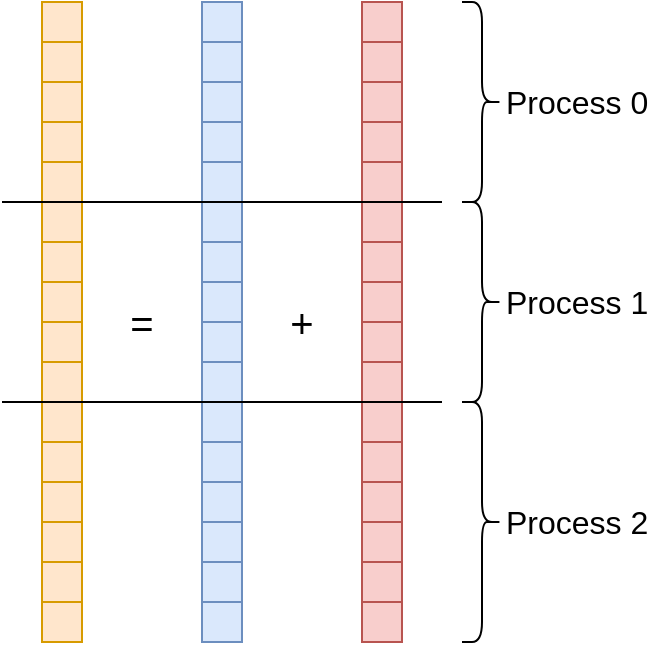 <mxfile version="13.7.3" type="device"><diagram id="L8ir42d7ns2XJTI5AfnY" name="Page-1"><mxGraphModel dx="786" dy="580" grid="1" gridSize="10" guides="1" tooltips="1" connect="1" arrows="1" fold="1" page="1" pageScale="1" pageWidth="827" pageHeight="1169" math="0" shadow="0"><root><mxCell id="0"/><mxCell id="1" parent="0"/><mxCell id="EkkZMf3uM0Lg5D1vLvt9-1" value="" style="rounded=0;whiteSpace=wrap;html=1;fillColor=#ffe6cc;strokeColor=#d79b00;" vertex="1" parent="1"><mxGeometry x="120" y="80" width="20" height="20" as="geometry"/></mxCell><mxCell id="EkkZMf3uM0Lg5D1vLvt9-2" value="" style="rounded=0;whiteSpace=wrap;html=1;fillColor=#ffe6cc;strokeColor=#d79b00;" vertex="1" parent="1"><mxGeometry x="120" y="100" width="20" height="20" as="geometry"/></mxCell><mxCell id="EkkZMf3uM0Lg5D1vLvt9-4" value="" style="rounded=0;whiteSpace=wrap;html=1;fillColor=#ffe6cc;strokeColor=#d79b00;" vertex="1" parent="1"><mxGeometry x="120" y="120" width="20" height="20" as="geometry"/></mxCell><mxCell id="EkkZMf3uM0Lg5D1vLvt9-5" value="" style="rounded=0;whiteSpace=wrap;html=1;fillColor=#ffe6cc;strokeColor=#d79b00;" vertex="1" parent="1"><mxGeometry x="120" y="140" width="20" height="20" as="geometry"/></mxCell><mxCell id="EkkZMf3uM0Lg5D1vLvt9-6" value="" style="rounded=0;whiteSpace=wrap;html=1;fillColor=#ffe6cc;strokeColor=#d79b00;" vertex="1" parent="1"><mxGeometry x="120" y="160" width="20" height="20" as="geometry"/></mxCell><mxCell id="EkkZMf3uM0Lg5D1vLvt9-7" value="" style="rounded=0;whiteSpace=wrap;html=1;fillColor=#ffe6cc;strokeColor=#d79b00;" vertex="1" parent="1"><mxGeometry x="120" y="180" width="20" height="20" as="geometry"/></mxCell><mxCell id="EkkZMf3uM0Lg5D1vLvt9-8" value="" style="rounded=0;whiteSpace=wrap;html=1;fillColor=#ffe6cc;strokeColor=#d79b00;" vertex="1" parent="1"><mxGeometry x="120" y="200" width="20" height="20" as="geometry"/></mxCell><mxCell id="EkkZMf3uM0Lg5D1vLvt9-9" value="" style="rounded=0;whiteSpace=wrap;html=1;fillColor=#ffe6cc;strokeColor=#d79b00;" vertex="1" parent="1"><mxGeometry x="120" y="220" width="20" height="20" as="geometry"/></mxCell><mxCell id="EkkZMf3uM0Lg5D1vLvt9-10" value="" style="rounded=0;whiteSpace=wrap;html=1;fillColor=#ffe6cc;strokeColor=#d79b00;" vertex="1" parent="1"><mxGeometry x="120" y="240" width="20" height="20" as="geometry"/></mxCell><mxCell id="EkkZMf3uM0Lg5D1vLvt9-11" value="" style="rounded=0;whiteSpace=wrap;html=1;fillColor=#ffe6cc;strokeColor=#d79b00;" vertex="1" parent="1"><mxGeometry x="120" y="260" width="20" height="20" as="geometry"/></mxCell><mxCell id="EkkZMf3uM0Lg5D1vLvt9-12" value="" style="rounded=0;whiteSpace=wrap;html=1;fillColor=#ffe6cc;strokeColor=#d79b00;" vertex="1" parent="1"><mxGeometry x="120" y="280" width="20" height="20" as="geometry"/></mxCell><mxCell id="EkkZMf3uM0Lg5D1vLvt9-13" value="" style="rounded=0;whiteSpace=wrap;html=1;fillColor=#ffe6cc;strokeColor=#d79b00;" vertex="1" parent="1"><mxGeometry x="120" y="300" width="20" height="20" as="geometry"/></mxCell><mxCell id="EkkZMf3uM0Lg5D1vLvt9-14" value="" style="rounded=0;whiteSpace=wrap;html=1;fillColor=#ffe6cc;strokeColor=#d79b00;" vertex="1" parent="1"><mxGeometry x="120" y="320" width="20" height="20" as="geometry"/></mxCell><mxCell id="EkkZMf3uM0Lg5D1vLvt9-15" value="" style="rounded=0;whiteSpace=wrap;html=1;fillColor=#ffe6cc;strokeColor=#d79b00;" vertex="1" parent="1"><mxGeometry x="120" y="340" width="20" height="20" as="geometry"/></mxCell><mxCell id="EkkZMf3uM0Lg5D1vLvt9-16" value="" style="rounded=0;whiteSpace=wrap;html=1;fillColor=#ffe6cc;strokeColor=#d79b00;" vertex="1" parent="1"><mxGeometry x="120" y="360" width="20" height="20" as="geometry"/></mxCell><mxCell id="EkkZMf3uM0Lg5D1vLvt9-17" value="" style="rounded=0;whiteSpace=wrap;html=1;fillColor=#ffe6cc;strokeColor=#d79b00;" vertex="1" parent="1"><mxGeometry x="120" y="380" width="20" height="20" as="geometry"/></mxCell><mxCell id="EkkZMf3uM0Lg5D1vLvt9-18" value="" style="rounded=0;whiteSpace=wrap;html=1;fillColor=#dae8fc;strokeColor=#6c8ebf;" vertex="1" parent="1"><mxGeometry x="200" y="80" width="20" height="20" as="geometry"/></mxCell><mxCell id="EkkZMf3uM0Lg5D1vLvt9-19" value="" style="rounded=0;whiteSpace=wrap;html=1;fillColor=#dae8fc;strokeColor=#6c8ebf;" vertex="1" parent="1"><mxGeometry x="200" y="100" width="20" height="20" as="geometry"/></mxCell><mxCell id="EkkZMf3uM0Lg5D1vLvt9-20" value="" style="rounded=0;whiteSpace=wrap;html=1;fillColor=#dae8fc;strokeColor=#6c8ebf;" vertex="1" parent="1"><mxGeometry x="200" y="120" width="20" height="20" as="geometry"/></mxCell><mxCell id="EkkZMf3uM0Lg5D1vLvt9-21" value="" style="rounded=0;whiteSpace=wrap;html=1;fillColor=#dae8fc;strokeColor=#6c8ebf;" vertex="1" parent="1"><mxGeometry x="200" y="140" width="20" height="20" as="geometry"/></mxCell><mxCell id="EkkZMf3uM0Lg5D1vLvt9-22" value="" style="rounded=0;whiteSpace=wrap;html=1;fillColor=#dae8fc;strokeColor=#6c8ebf;" vertex="1" parent="1"><mxGeometry x="200" y="160" width="20" height="20" as="geometry"/></mxCell><mxCell id="EkkZMf3uM0Lg5D1vLvt9-23" value="" style="rounded=0;whiteSpace=wrap;html=1;fillColor=#dae8fc;strokeColor=#6c8ebf;" vertex="1" parent="1"><mxGeometry x="200" y="180" width="20" height="20" as="geometry"/></mxCell><mxCell id="EkkZMf3uM0Lg5D1vLvt9-24" value="" style="rounded=0;whiteSpace=wrap;html=1;fillColor=#dae8fc;strokeColor=#6c8ebf;" vertex="1" parent="1"><mxGeometry x="200" y="200" width="20" height="20" as="geometry"/></mxCell><mxCell id="EkkZMf3uM0Lg5D1vLvt9-25" value="" style="rounded=0;whiteSpace=wrap;html=1;fillColor=#dae8fc;strokeColor=#6c8ebf;" vertex="1" parent="1"><mxGeometry x="200" y="220" width="20" height="20" as="geometry"/></mxCell><mxCell id="EkkZMf3uM0Lg5D1vLvt9-26" value="" style="rounded=0;whiteSpace=wrap;html=1;fillColor=#dae8fc;strokeColor=#6c8ebf;" vertex="1" parent="1"><mxGeometry x="200" y="240" width="20" height="20" as="geometry"/></mxCell><mxCell id="EkkZMf3uM0Lg5D1vLvt9-27" value="" style="rounded=0;whiteSpace=wrap;html=1;fillColor=#dae8fc;strokeColor=#6c8ebf;" vertex="1" parent="1"><mxGeometry x="200" y="260" width="20" height="20" as="geometry"/></mxCell><mxCell id="EkkZMf3uM0Lg5D1vLvt9-28" value="" style="rounded=0;whiteSpace=wrap;html=1;fillColor=#dae8fc;strokeColor=#6c8ebf;" vertex="1" parent="1"><mxGeometry x="200" y="280" width="20" height="20" as="geometry"/></mxCell><mxCell id="EkkZMf3uM0Lg5D1vLvt9-29" value="" style="rounded=0;whiteSpace=wrap;html=1;fillColor=#dae8fc;strokeColor=#6c8ebf;" vertex="1" parent="1"><mxGeometry x="200" y="300" width="20" height="20" as="geometry"/></mxCell><mxCell id="EkkZMf3uM0Lg5D1vLvt9-30" value="" style="rounded=0;whiteSpace=wrap;html=1;fillColor=#dae8fc;strokeColor=#6c8ebf;" vertex="1" parent="1"><mxGeometry x="200" y="320" width="20" height="20" as="geometry"/></mxCell><mxCell id="EkkZMf3uM0Lg5D1vLvt9-31" value="" style="rounded=0;whiteSpace=wrap;html=1;fillColor=#dae8fc;strokeColor=#6c8ebf;" vertex="1" parent="1"><mxGeometry x="200" y="340" width="20" height="20" as="geometry"/></mxCell><mxCell id="EkkZMf3uM0Lg5D1vLvt9-32" value="" style="rounded=0;whiteSpace=wrap;html=1;fillColor=#dae8fc;strokeColor=#6c8ebf;" vertex="1" parent="1"><mxGeometry x="200" y="360" width="20" height="20" as="geometry"/></mxCell><mxCell id="EkkZMf3uM0Lg5D1vLvt9-33" value="" style="rounded=0;whiteSpace=wrap;html=1;fillColor=#dae8fc;strokeColor=#6c8ebf;" vertex="1" parent="1"><mxGeometry x="200" y="380" width="20" height="20" as="geometry"/></mxCell><mxCell id="EkkZMf3uM0Lg5D1vLvt9-34" value="" style="rounded=0;whiteSpace=wrap;html=1;fillColor=#f8cecc;strokeColor=#b85450;" vertex="1" parent="1"><mxGeometry x="280" y="80" width="20" height="20" as="geometry"/></mxCell><mxCell id="EkkZMf3uM0Lg5D1vLvt9-35" value="" style="rounded=0;whiteSpace=wrap;html=1;fillColor=#f8cecc;strokeColor=#b85450;" vertex="1" parent="1"><mxGeometry x="280" y="100" width="20" height="20" as="geometry"/></mxCell><mxCell id="EkkZMf3uM0Lg5D1vLvt9-36" value="" style="rounded=0;whiteSpace=wrap;html=1;fillColor=#f8cecc;strokeColor=#b85450;" vertex="1" parent="1"><mxGeometry x="280" y="120" width="20" height="20" as="geometry"/></mxCell><mxCell id="EkkZMf3uM0Lg5D1vLvt9-37" value="" style="rounded=0;whiteSpace=wrap;html=1;fillColor=#f8cecc;strokeColor=#b85450;" vertex="1" parent="1"><mxGeometry x="280" y="140" width="20" height="20" as="geometry"/></mxCell><mxCell id="EkkZMf3uM0Lg5D1vLvt9-38" value="" style="rounded=0;whiteSpace=wrap;html=1;fillColor=#f8cecc;strokeColor=#b85450;" vertex="1" parent="1"><mxGeometry x="280" y="160" width="20" height="20" as="geometry"/></mxCell><mxCell id="EkkZMf3uM0Lg5D1vLvt9-39" value="" style="rounded=0;whiteSpace=wrap;html=1;fillColor=#f8cecc;strokeColor=#b85450;" vertex="1" parent="1"><mxGeometry x="280" y="180" width="20" height="20" as="geometry"/></mxCell><mxCell id="EkkZMf3uM0Lg5D1vLvt9-40" value="" style="rounded=0;whiteSpace=wrap;html=1;fillColor=#f8cecc;strokeColor=#b85450;" vertex="1" parent="1"><mxGeometry x="280" y="200" width="20" height="20" as="geometry"/></mxCell><mxCell id="EkkZMf3uM0Lg5D1vLvt9-41" value="" style="rounded=0;whiteSpace=wrap;html=1;fillColor=#f8cecc;strokeColor=#b85450;" vertex="1" parent="1"><mxGeometry x="280" y="220" width="20" height="20" as="geometry"/></mxCell><mxCell id="EkkZMf3uM0Lg5D1vLvt9-42" value="" style="rounded=0;whiteSpace=wrap;html=1;fillColor=#f8cecc;strokeColor=#b85450;" vertex="1" parent="1"><mxGeometry x="280" y="240" width="20" height="20" as="geometry"/></mxCell><mxCell id="EkkZMf3uM0Lg5D1vLvt9-43" value="" style="rounded=0;whiteSpace=wrap;html=1;fillColor=#f8cecc;strokeColor=#b85450;" vertex="1" parent="1"><mxGeometry x="280" y="260" width="20" height="20" as="geometry"/></mxCell><mxCell id="EkkZMf3uM0Lg5D1vLvt9-44" value="" style="rounded=0;whiteSpace=wrap;html=1;fillColor=#f8cecc;strokeColor=#b85450;" vertex="1" parent="1"><mxGeometry x="280" y="280" width="20" height="20" as="geometry"/></mxCell><mxCell id="EkkZMf3uM0Lg5D1vLvt9-45" value="" style="rounded=0;whiteSpace=wrap;html=1;fillColor=#f8cecc;strokeColor=#b85450;" vertex="1" parent="1"><mxGeometry x="280" y="300" width="20" height="20" as="geometry"/></mxCell><mxCell id="EkkZMf3uM0Lg5D1vLvt9-46" value="" style="rounded=0;whiteSpace=wrap;html=1;fillColor=#f8cecc;strokeColor=#b85450;" vertex="1" parent="1"><mxGeometry x="280" y="320" width="20" height="20" as="geometry"/></mxCell><mxCell id="EkkZMf3uM0Lg5D1vLvt9-47" value="" style="rounded=0;whiteSpace=wrap;html=1;fillColor=#f8cecc;strokeColor=#b85450;" vertex="1" parent="1"><mxGeometry x="280" y="340" width="20" height="20" as="geometry"/></mxCell><mxCell id="EkkZMf3uM0Lg5D1vLvt9-48" value="" style="rounded=0;whiteSpace=wrap;html=1;fillColor=#f8cecc;strokeColor=#b85450;" vertex="1" parent="1"><mxGeometry x="280" y="360" width="20" height="20" as="geometry"/></mxCell><mxCell id="EkkZMf3uM0Lg5D1vLvt9-49" value="" style="rounded=0;whiteSpace=wrap;html=1;fillColor=#f8cecc;strokeColor=#b85450;" vertex="1" parent="1"><mxGeometry x="280" y="380" width="20" height="20" as="geometry"/></mxCell><mxCell id="EkkZMf3uM0Lg5D1vLvt9-50" value="=" style="text;html=1;strokeColor=none;fillColor=none;align=center;verticalAlign=middle;whiteSpace=wrap;rounded=0;fontSize=20;" vertex="1" parent="1"><mxGeometry x="150" y="230" width="40" height="20" as="geometry"/></mxCell><mxCell id="EkkZMf3uM0Lg5D1vLvt9-51" value="+" style="text;html=1;strokeColor=none;fillColor=none;align=center;verticalAlign=middle;whiteSpace=wrap;rounded=0;fontSize=20;" vertex="1" parent="1"><mxGeometry x="230" y="230" width="40" height="20" as="geometry"/></mxCell><mxCell id="EkkZMf3uM0Lg5D1vLvt9-103" value="" style="endArrow=none;html=1;fontSize=20;" edge="1" parent="1"><mxGeometry width="50" height="50" relative="1" as="geometry"><mxPoint x="100" y="180" as="sourcePoint"/><mxPoint x="320" y="180" as="targetPoint"/></mxGeometry></mxCell><mxCell id="EkkZMf3uM0Lg5D1vLvt9-104" value="" style="endArrow=none;html=1;fontSize=20;" edge="1" parent="1"><mxGeometry width="50" height="50" relative="1" as="geometry"><mxPoint x="100" y="280" as="sourcePoint"/><mxPoint x="320" y="280" as="targetPoint"/></mxGeometry></mxCell><mxCell id="EkkZMf3uM0Lg5D1vLvt9-105" value="Process 0" style="shape=curlyBracket;html=1;rounded=1;fontSize=16;align=left;flipH=1;labelPosition=right;verticalLabelPosition=middle;verticalAlign=middle;horizontal=1;" vertex="1" parent="1"><mxGeometry x="330" y="80" width="20" height="100" as="geometry"/></mxCell><mxCell id="EkkZMf3uM0Lg5D1vLvt9-106" value="Process 1" style="shape=curlyBracket;html=1;rounded=1;fontSize=16;align=left;flipH=1;labelPosition=right;verticalLabelPosition=middle;verticalAlign=middle;horizontal=1;" vertex="1" parent="1"><mxGeometry x="330" y="180" width="20" height="100" as="geometry"/></mxCell><mxCell id="EkkZMf3uM0Lg5D1vLvt9-107" value="Process 2" style="shape=curlyBracket;html=1;rounded=1;fontSize=16;align=left;flipH=1;labelPosition=right;verticalLabelPosition=middle;verticalAlign=middle;horizontal=1;" vertex="1" parent="1"><mxGeometry x="330" y="280" width="20" height="120" as="geometry"/></mxCell></root></mxGraphModel></diagram></mxfile>